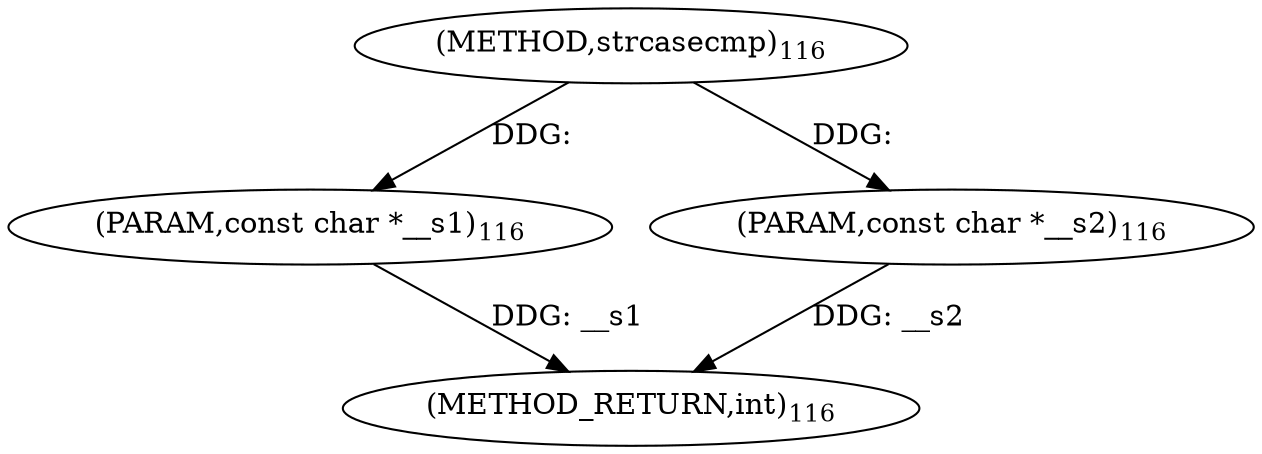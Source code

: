 digraph "strcasecmp" {  
"98964" [label = <(METHOD,strcasecmp)<SUB>116</SUB>> ]
"98967" [label = <(METHOD_RETURN,int)<SUB>116</SUB>> ]
"98965" [label = <(PARAM,const char *__s1)<SUB>116</SUB>> ]
"98966" [label = <(PARAM,const char *__s2)<SUB>116</SUB>> ]
  "98965" -> "98967"  [ label = "DDG: __s1"] 
  "98966" -> "98967"  [ label = "DDG: __s2"] 
  "98964" -> "98965"  [ label = "DDG: "] 
  "98964" -> "98966"  [ label = "DDG: "] 
}
